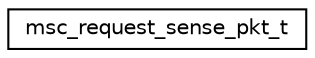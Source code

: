 digraph "Graphical Class Hierarchy"
{
 // LATEX_PDF_SIZE
  edge [fontname="Helvetica",fontsize="10",labelfontname="Helvetica",labelfontsize="10"];
  node [fontname="Helvetica",fontsize="10",shape=record];
  rankdir="LR";
  Node0 [label="msc_request_sense_pkt_t",height=0.2,width=0.4,color="black", fillcolor="white", style="filled",URL="$structmsc__request__sense__pkt__t.html",tooltip="Packet structure to answer (SCSI_REQUEST_SENSE) request."];
}
